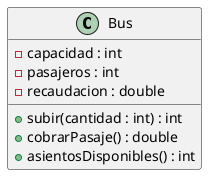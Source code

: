 @startuml
class Bus {
  - capacidad : int
  - pasajeros : int
  - recaudacion : double
  + subir(cantidad : int) : int
  + cobrarPasaje() : double
  + asientosDisponibles() : int
}
@enduml
